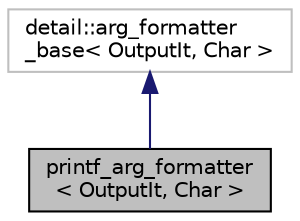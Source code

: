 digraph "printf_arg_formatter&lt; OutputIt, Char &gt;"
{
 // INTERACTIVE_SVG=YES
  edge [fontname="Helvetica",fontsize="10",labelfontname="Helvetica",labelfontsize="10"];
  node [fontname="Helvetica",fontsize="10",shape=record];
  Node1 [label="printf_arg_formatter\l\< OutputIt, Char \>",height=0.2,width=0.4,color="black", fillcolor="grey75", style="filled", fontcolor="black"];
  Node2 -> Node1 [dir="back",color="midnightblue",fontsize="10",style="solid",fontname="Helvetica"];
  Node2 [label="detail::arg_formatter\l_base\< OutputIt, Char \>",height=0.2,width=0.4,color="grey75", fillcolor="white", style="filled"];
}
